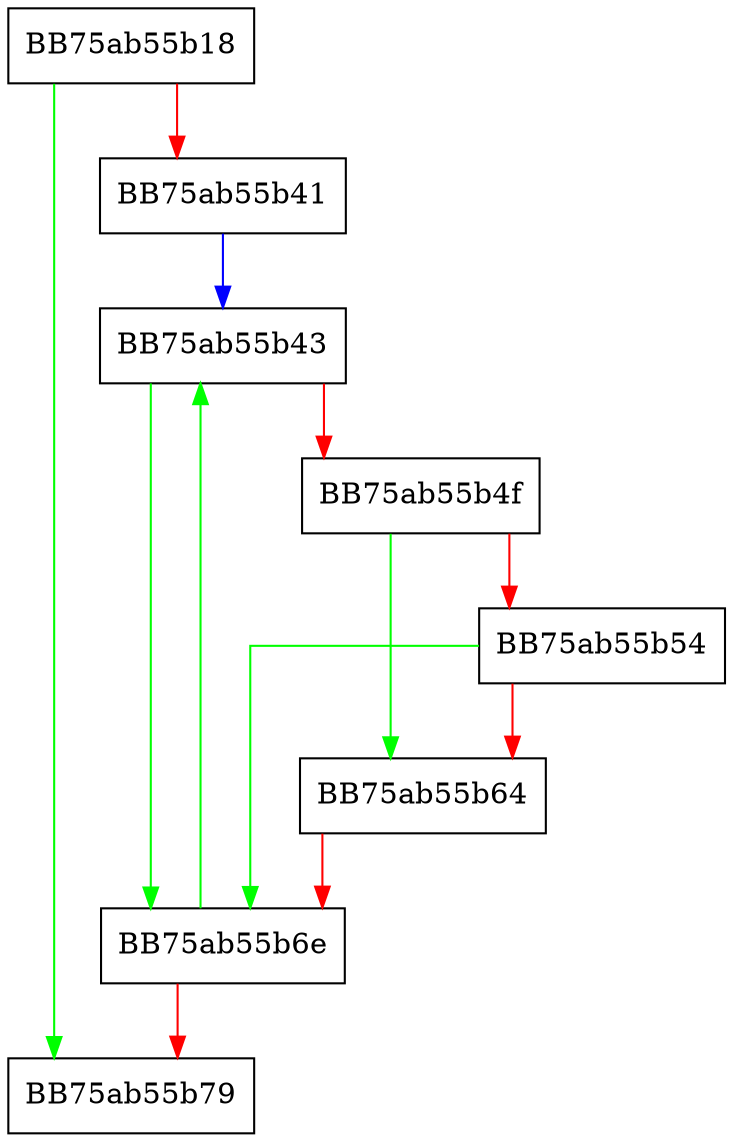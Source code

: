 digraph sqlite3CodeVerifyNamedSchema {
  node [shape="box"];
  graph [splines=ortho];
  BB75ab55b18 -> BB75ab55b79 [color="green"];
  BB75ab55b18 -> BB75ab55b41 [color="red"];
  BB75ab55b41 -> BB75ab55b43 [color="blue"];
  BB75ab55b43 -> BB75ab55b6e [color="green"];
  BB75ab55b43 -> BB75ab55b4f [color="red"];
  BB75ab55b4f -> BB75ab55b64 [color="green"];
  BB75ab55b4f -> BB75ab55b54 [color="red"];
  BB75ab55b54 -> BB75ab55b6e [color="green"];
  BB75ab55b54 -> BB75ab55b64 [color="red"];
  BB75ab55b64 -> BB75ab55b6e [color="red"];
  BB75ab55b6e -> BB75ab55b43 [color="green"];
  BB75ab55b6e -> BB75ab55b79 [color="red"];
}